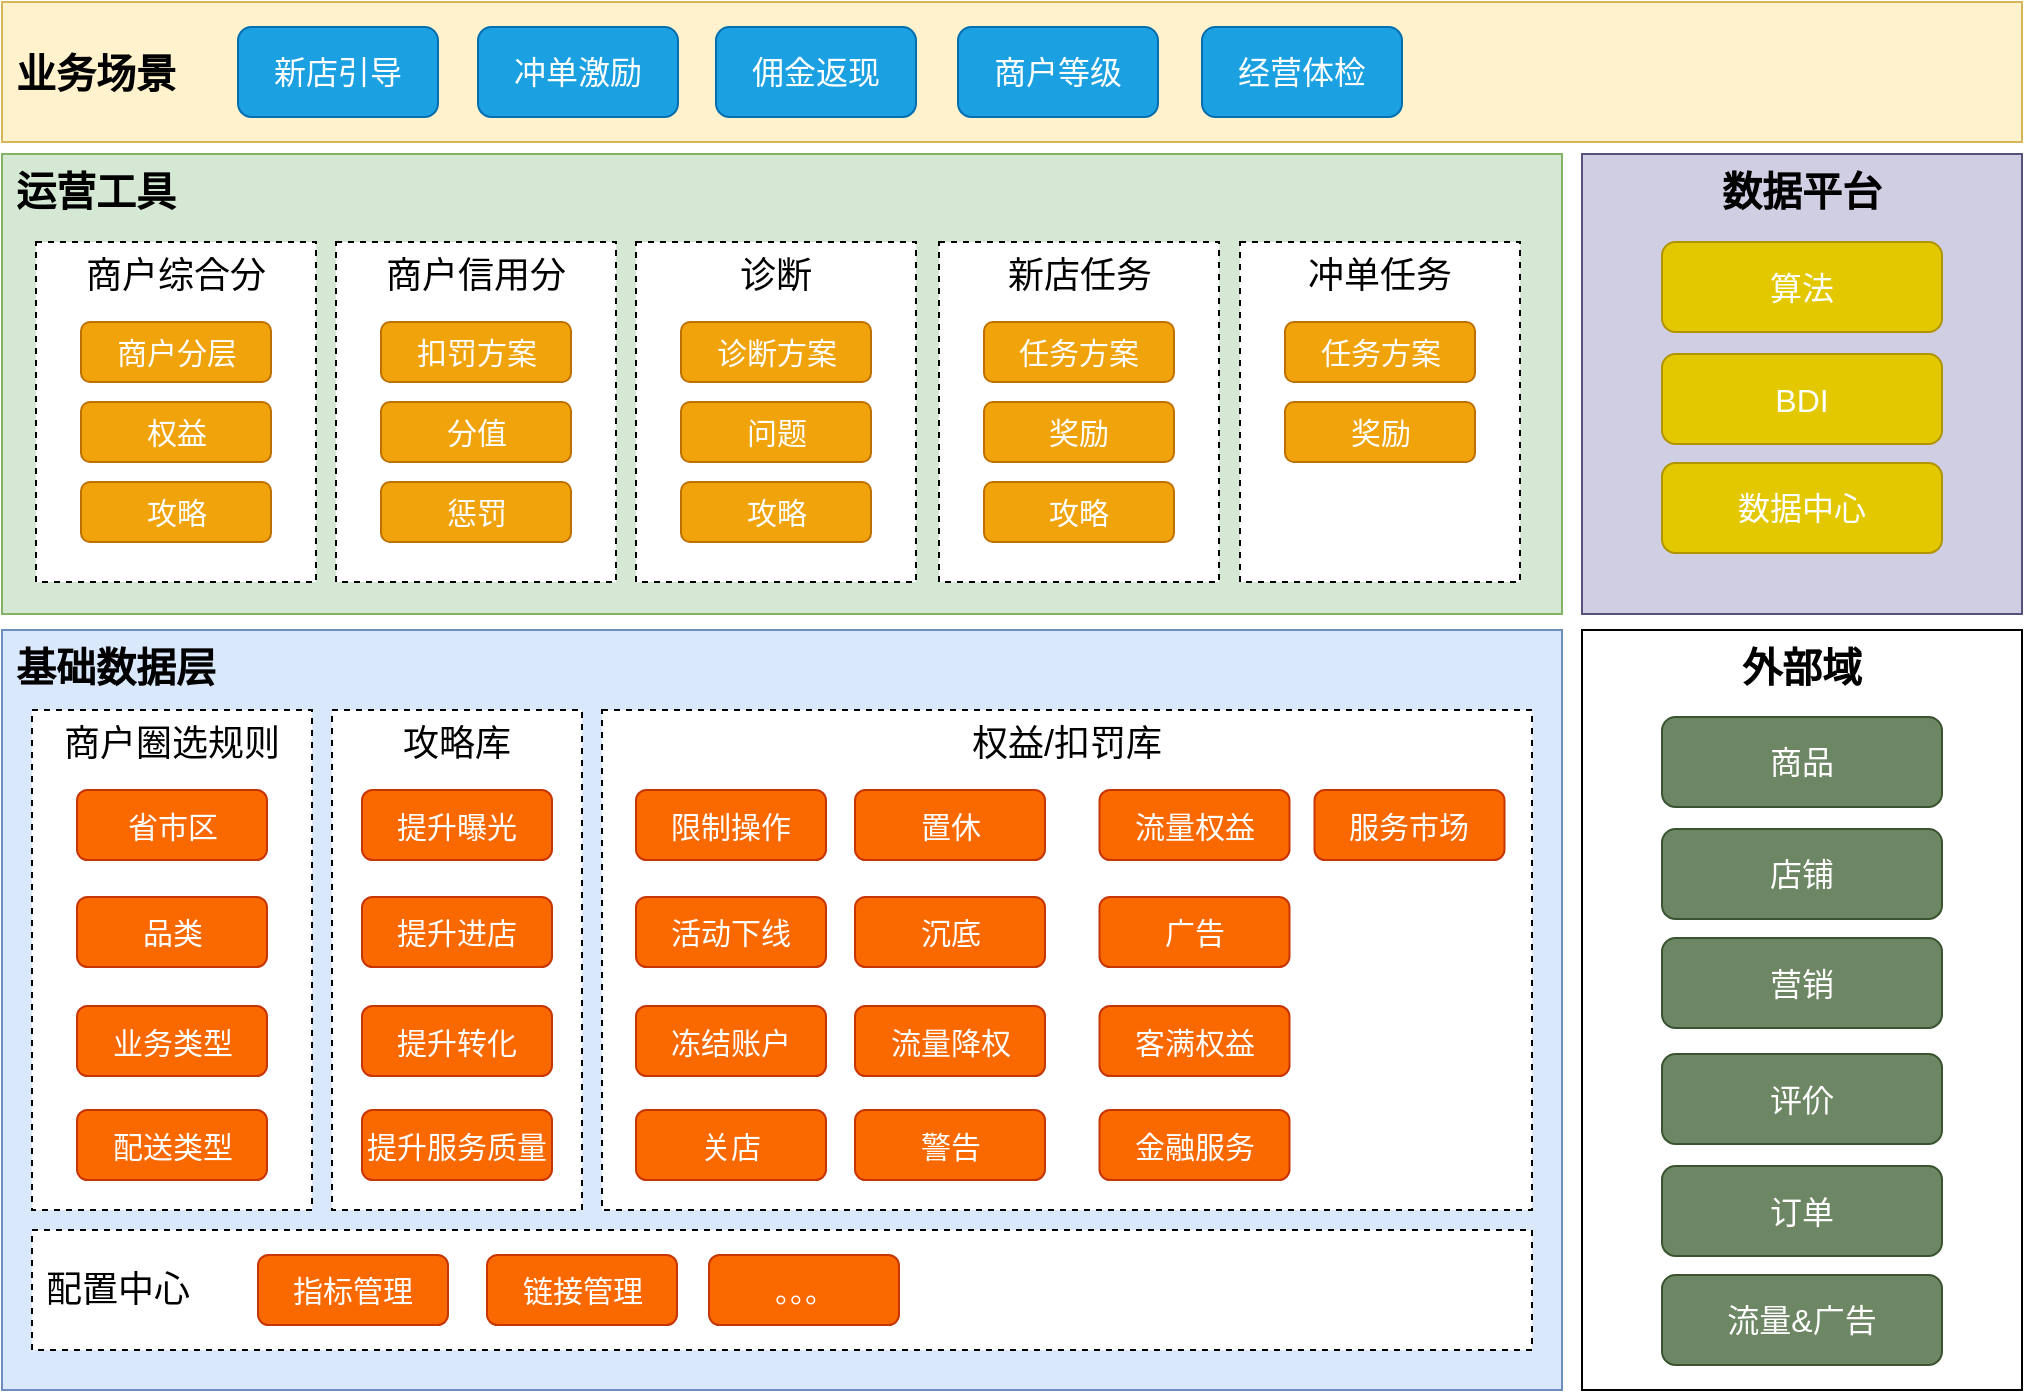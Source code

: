 <mxfile version="13.1.6" type="github" pages="5">
  <diagram id="WJ-r7in9K1am7M6QAXYI" name="业务架构">
    <mxGraphModel dx="946" dy="524" grid="1" gridSize="10" guides="1" tooltips="1" connect="1" arrows="1" fold="1" page="1" pageScale="1" pageWidth="827" pageHeight="1169" math="0" shadow="0">
      <root>
        <mxCell id="0" />
        <mxCell id="1" parent="0" />
        <mxCell id="UYdZ31zDUAflL7KqI_Mj-1" value="业务场景" style="rounded=0;whiteSpace=wrap;html=1;fillColor=#fff2cc;strokeColor=#d6b656;fontSize=20;fontStyle=1;align=left;spacingLeft=5;" parent="1" vertex="1">
          <mxGeometry x="10" y="10" width="1010" height="70" as="geometry" />
        </mxCell>
        <mxCell id="UYdZ31zDUAflL7KqI_Mj-2" value="新店引导" style="rounded=1;whiteSpace=wrap;html=1;fontSize=16;align=center;fillColor=#1ba1e2;strokeColor=#006EAF;fontColor=#ffffff;" parent="1" vertex="1">
          <mxGeometry x="128" y="22.5" width="100" height="45" as="geometry" />
        </mxCell>
        <mxCell id="UYdZ31zDUAflL7KqI_Mj-3" value="冲单激励" style="rounded=1;whiteSpace=wrap;html=1;fontSize=16;align=center;fillColor=#1ba1e2;strokeColor=#006EAF;fontColor=#ffffff;" parent="1" vertex="1">
          <mxGeometry x="248" y="22.5" width="100" height="45" as="geometry" />
        </mxCell>
        <mxCell id="UYdZ31zDUAflL7KqI_Mj-4" value="经营体检" style="rounded=1;whiteSpace=wrap;html=1;fontSize=16;align=center;fillColor=#1ba1e2;strokeColor=#006EAF;fontColor=#ffffff;" parent="1" vertex="1">
          <mxGeometry x="610" y="22.5" width="100" height="45" as="geometry" />
        </mxCell>
        <mxCell id="UYdZ31zDUAflL7KqI_Mj-5" value="商户等级" style="rounded=1;whiteSpace=wrap;html=1;fontSize=16;align=center;fillColor=#1ba1e2;strokeColor=#006EAF;fontColor=#ffffff;" parent="1" vertex="1">
          <mxGeometry x="488" y="22.5" width="100" height="45" as="geometry" />
        </mxCell>
        <mxCell id="UYdZ31zDUAflL7KqI_Mj-6" value="佣金返现" style="rounded=1;whiteSpace=wrap;html=1;fontSize=16;align=center;fillColor=#1ba1e2;strokeColor=#006EAF;fontColor=#ffffff;" parent="1" vertex="1">
          <mxGeometry x="367" y="22.5" width="100" height="45" as="geometry" />
        </mxCell>
        <mxCell id="UYdZ31zDUAflL7KqI_Mj-8" value="运营工具" style="rounded=0;whiteSpace=wrap;html=1;fontSize=20;align=left;fillColor=#d5e8d4;strokeColor=#82b366;fontStyle=1;verticalAlign=top;spacingLeft=5;" parent="1" vertex="1">
          <mxGeometry x="10" y="86" width="780" height="230" as="geometry" />
        </mxCell>
        <mxCell id="UYdZ31zDUAflL7KqI_Mj-9" value="基础数据层" style="rounded=0;whiteSpace=wrap;html=1;fontSize=20;align=left;fillColor=#dae8fc;strokeColor=#6c8ebf;fontStyle=1;verticalAlign=top;spacingLeft=5;" parent="1" vertex="1">
          <mxGeometry x="10" y="324" width="780" height="380" as="geometry" />
        </mxCell>
        <mxCell id="UYdZ31zDUAflL7KqI_Mj-10" value="数据平台" style="rounded=0;whiteSpace=wrap;html=1;fontSize=20;align=center;fillColor=#d0cee2;strokeColor=#56517e;fontStyle=1;verticalAlign=top;" parent="1" vertex="1">
          <mxGeometry x="800" y="86" width="220" height="230" as="geometry" />
        </mxCell>
        <mxCell id="UYdZ31zDUAflL7KqI_Mj-11" value="外部域" style="rounded=0;whiteSpace=wrap;html=1;fontSize=20;align=center;verticalAlign=top;fontStyle=1" parent="1" vertex="1">
          <mxGeometry x="800" y="324" width="220" height="380" as="geometry" />
        </mxCell>
        <mxCell id="UYdZ31zDUAflL7KqI_Mj-12" value="商户综合分" style="rounded=0;whiteSpace=wrap;html=1;fontSize=18;align=center;verticalAlign=top;dashed=1;" parent="1" vertex="1">
          <mxGeometry x="27" y="130" width="140" height="170" as="geometry" />
        </mxCell>
        <mxCell id="UYdZ31zDUAflL7KqI_Mj-13" value="商户分层" style="rounded=1;whiteSpace=wrap;html=1;fontSize=15;align=center;fillColor=#f0a30a;strokeColor=#BD7000;fontColor=#ffffff;" parent="1" vertex="1">
          <mxGeometry x="49.5" y="170" width="95" height="30" as="geometry" />
        </mxCell>
        <mxCell id="UYdZ31zDUAflL7KqI_Mj-14" value="权益" style="rounded=1;whiteSpace=wrap;html=1;fontSize=15;align=center;fillColor=#f0a30a;strokeColor=#BD7000;fontColor=#ffffff;" parent="1" vertex="1">
          <mxGeometry x="49.5" y="210" width="95" height="30" as="geometry" />
        </mxCell>
        <mxCell id="UYdZ31zDUAflL7KqI_Mj-15" value="攻略" style="rounded=1;whiteSpace=wrap;html=1;fontSize=15;align=center;fillColor=#f0a30a;strokeColor=#BD7000;fontColor=#ffffff;" parent="1" vertex="1">
          <mxGeometry x="49.5" y="250" width="95" height="30" as="geometry" />
        </mxCell>
        <mxCell id="UYdZ31zDUAflL7KqI_Mj-16" value="商户信用分" style="rounded=0;whiteSpace=wrap;html=1;fontSize=18;align=center;verticalAlign=top;dashed=1;" parent="1" vertex="1">
          <mxGeometry x="177" y="130" width="140" height="170" as="geometry" />
        </mxCell>
        <mxCell id="UYdZ31zDUAflL7KqI_Mj-17" value="扣罚方案" style="rounded=1;whiteSpace=wrap;html=1;fontSize=15;align=center;fillColor=#f0a30a;strokeColor=#BD7000;fontColor=#ffffff;" parent="1" vertex="1">
          <mxGeometry x="199.5" y="170" width="95" height="30" as="geometry" />
        </mxCell>
        <mxCell id="UYdZ31zDUAflL7KqI_Mj-18" value="分值" style="rounded=1;whiteSpace=wrap;html=1;fontSize=15;align=center;fillColor=#f0a30a;strokeColor=#BD7000;fontColor=#ffffff;" parent="1" vertex="1">
          <mxGeometry x="199.5" y="210" width="95" height="30" as="geometry" />
        </mxCell>
        <mxCell id="UYdZ31zDUAflL7KqI_Mj-19" value="惩罚" style="rounded=1;whiteSpace=wrap;html=1;fontSize=15;align=center;fillColor=#f0a30a;strokeColor=#BD7000;fontColor=#ffffff;" parent="1" vertex="1">
          <mxGeometry x="199.5" y="250" width="95" height="30" as="geometry" />
        </mxCell>
        <mxCell id="UYdZ31zDUAflL7KqI_Mj-20" value="诊断" style="rounded=0;whiteSpace=wrap;html=1;fontSize=18;align=center;verticalAlign=top;dashed=1;" parent="1" vertex="1">
          <mxGeometry x="327" y="130" width="140" height="170" as="geometry" />
        </mxCell>
        <mxCell id="UYdZ31zDUAflL7KqI_Mj-21" value="诊断方案" style="rounded=1;whiteSpace=wrap;html=1;fontSize=15;align=center;fillColor=#f0a30a;strokeColor=#BD7000;fontColor=#ffffff;" parent="1" vertex="1">
          <mxGeometry x="349.5" y="170" width="95" height="30" as="geometry" />
        </mxCell>
        <mxCell id="UYdZ31zDUAflL7KqI_Mj-22" value="问题" style="rounded=1;whiteSpace=wrap;html=1;fontSize=15;align=center;fillColor=#f0a30a;strokeColor=#BD7000;fontColor=#ffffff;" parent="1" vertex="1">
          <mxGeometry x="349.5" y="210" width="95" height="30" as="geometry" />
        </mxCell>
        <mxCell id="UYdZ31zDUAflL7KqI_Mj-23" value="攻略" style="rounded=1;whiteSpace=wrap;html=1;fontSize=15;align=center;fillColor=#f0a30a;strokeColor=#BD7000;fontColor=#ffffff;" parent="1" vertex="1">
          <mxGeometry x="349.5" y="250" width="95" height="30" as="geometry" />
        </mxCell>
        <mxCell id="UYdZ31zDUAflL7KqI_Mj-24" value="新店任务" style="rounded=0;whiteSpace=wrap;html=1;fontSize=18;align=center;verticalAlign=top;dashed=1;" parent="1" vertex="1">
          <mxGeometry x="478.5" y="130" width="140" height="170" as="geometry" />
        </mxCell>
        <mxCell id="UYdZ31zDUAflL7KqI_Mj-25" value="任务方案" style="rounded=1;whiteSpace=wrap;html=1;fontSize=15;align=center;fillColor=#f0a30a;strokeColor=#BD7000;fontColor=#ffffff;" parent="1" vertex="1">
          <mxGeometry x="501" y="170" width="95" height="30" as="geometry" />
        </mxCell>
        <mxCell id="UYdZ31zDUAflL7KqI_Mj-26" value="奖励" style="rounded=1;whiteSpace=wrap;html=1;fontSize=15;align=center;fillColor=#f0a30a;strokeColor=#BD7000;fontColor=#ffffff;" parent="1" vertex="1">
          <mxGeometry x="501" y="210" width="95" height="30" as="geometry" />
        </mxCell>
        <mxCell id="UYdZ31zDUAflL7KqI_Mj-27" value="攻略" style="rounded=1;whiteSpace=wrap;html=1;fontSize=15;align=center;fillColor=#f0a30a;strokeColor=#BD7000;fontColor=#ffffff;" parent="1" vertex="1">
          <mxGeometry x="501" y="250" width="95" height="30" as="geometry" />
        </mxCell>
        <mxCell id="UYdZ31zDUAflL7KqI_Mj-28" value="冲单任务" style="rounded=0;whiteSpace=wrap;html=1;fontSize=18;align=center;verticalAlign=top;dashed=1;" parent="1" vertex="1">
          <mxGeometry x="629" y="130" width="140" height="170" as="geometry" />
        </mxCell>
        <mxCell id="UYdZ31zDUAflL7KqI_Mj-29" value="任务方案" style="rounded=1;whiteSpace=wrap;html=1;fontSize=15;align=center;fillColor=#f0a30a;strokeColor=#BD7000;fontColor=#ffffff;" parent="1" vertex="1">
          <mxGeometry x="651.5" y="170" width="95" height="30" as="geometry" />
        </mxCell>
        <mxCell id="UYdZ31zDUAflL7KqI_Mj-30" value="奖励" style="rounded=1;whiteSpace=wrap;html=1;fontSize=15;align=center;fillColor=#f0a30a;strokeColor=#BD7000;fontColor=#ffffff;" parent="1" vertex="1">
          <mxGeometry x="651.5" y="210" width="95" height="30" as="geometry" />
        </mxCell>
        <mxCell id="UYdZ31zDUAflL7KqI_Mj-32" value="商户圈选规则" style="rounded=0;whiteSpace=wrap;html=1;fontSize=18;align=center;verticalAlign=top;dashed=1;" parent="1" vertex="1">
          <mxGeometry x="25" y="364" width="140" height="250" as="geometry" />
        </mxCell>
        <mxCell id="UYdZ31zDUAflL7KqI_Mj-33" value="省市区" style="rounded=1;whiteSpace=wrap;html=1;fontSize=15;align=center;fillColor=#fa6800;strokeColor=#C73500;fontColor=#ffffff;" parent="1" vertex="1">
          <mxGeometry x="47.5" y="404" width="95" height="35" as="geometry" />
        </mxCell>
        <mxCell id="UYdZ31zDUAflL7KqI_Mj-34" value="品类" style="rounded=1;whiteSpace=wrap;html=1;fontSize=15;align=center;fillColor=#fa6800;strokeColor=#C73500;fontColor=#ffffff;" parent="1" vertex="1">
          <mxGeometry x="47.5" y="457.5" width="95" height="35" as="geometry" />
        </mxCell>
        <mxCell id="UYdZ31zDUAflL7KqI_Mj-35" value="业务类型" style="rounded=1;whiteSpace=wrap;html=1;fontSize=15;align=center;fillColor=#fa6800;strokeColor=#C73500;fontColor=#ffffff;" parent="1" vertex="1">
          <mxGeometry x="47.5" y="512" width="95" height="35" as="geometry" />
        </mxCell>
        <mxCell id="UYdZ31zDUAflL7KqI_Mj-36" value="配送类型" style="rounded=1;whiteSpace=wrap;html=1;fontSize=15;align=center;fillColor=#fa6800;strokeColor=#C73500;fontColor=#ffffff;" parent="1" vertex="1">
          <mxGeometry x="47.5" y="564" width="95" height="35" as="geometry" />
        </mxCell>
        <mxCell id="UYdZ31zDUAflL7KqI_Mj-42" value="攻略库" style="rounded=0;whiteSpace=wrap;html=1;fontSize=18;align=center;verticalAlign=top;dashed=1;" parent="1" vertex="1">
          <mxGeometry x="175" y="364" width="125" height="250" as="geometry" />
        </mxCell>
        <mxCell id="UYdZ31zDUAflL7KqI_Mj-43" value="提升曝光" style="rounded=1;whiteSpace=wrap;html=1;fontSize=15;align=center;fillColor=#fa6800;strokeColor=#C73500;fontColor=#ffffff;" parent="1" vertex="1">
          <mxGeometry x="190" y="404" width="95" height="35" as="geometry" />
        </mxCell>
        <mxCell id="UYdZ31zDUAflL7KqI_Mj-44" value="提升进店" style="rounded=1;whiteSpace=wrap;html=1;fontSize=15;align=center;fillColor=#fa6800;strokeColor=#C73500;fontColor=#ffffff;" parent="1" vertex="1">
          <mxGeometry x="190" y="457.5" width="95" height="35" as="geometry" />
        </mxCell>
        <mxCell id="UYdZ31zDUAflL7KqI_Mj-45" value="提升转化" style="rounded=1;whiteSpace=wrap;html=1;fontSize=15;align=center;fillColor=#fa6800;strokeColor=#C73500;fontColor=#ffffff;" parent="1" vertex="1">
          <mxGeometry x="190" y="512" width="95" height="35" as="geometry" />
        </mxCell>
        <mxCell id="UYdZ31zDUAflL7KqI_Mj-46" value="提升服务质量" style="rounded=1;whiteSpace=wrap;html=1;fontSize=15;align=center;fillColor=#fa6800;strokeColor=#C73500;fontColor=#ffffff;" parent="1" vertex="1">
          <mxGeometry x="190" y="564" width="95" height="35" as="geometry" />
        </mxCell>
        <mxCell id="UYdZ31zDUAflL7KqI_Mj-49" value="权益/扣罚库" style="rounded=0;whiteSpace=wrap;html=1;fontSize=18;align=center;verticalAlign=top;dashed=1;" parent="1" vertex="1">
          <mxGeometry x="310" y="364" width="465" height="250" as="geometry" />
        </mxCell>
        <mxCell id="UYdZ31zDUAflL7KqI_Mj-50" value="流量权益" style="rounded=1;whiteSpace=wrap;html=1;fontSize=15;align=center;fillColor=#fa6800;strokeColor=#C73500;fontColor=#ffffff;" parent="1" vertex="1">
          <mxGeometry x="558.75" y="404" width="95" height="35" as="geometry" />
        </mxCell>
        <mxCell id="UYdZ31zDUAflL7KqI_Mj-51" value="广告" style="rounded=1;whiteSpace=wrap;html=1;fontSize=15;align=center;fillColor=#fa6800;strokeColor=#C73500;fontColor=#ffffff;" parent="1" vertex="1">
          <mxGeometry x="558.75" y="457.5" width="95" height="35" as="geometry" />
        </mxCell>
        <mxCell id="UYdZ31zDUAflL7KqI_Mj-52" value="客满权益" style="rounded=1;whiteSpace=wrap;html=1;fontSize=15;align=center;fillColor=#fa6800;strokeColor=#C73500;fontColor=#ffffff;" parent="1" vertex="1">
          <mxGeometry x="558.75" y="512" width="95" height="35" as="geometry" />
        </mxCell>
        <mxCell id="UYdZ31zDUAflL7KqI_Mj-53" value="金融服务" style="rounded=1;whiteSpace=wrap;html=1;fontSize=15;align=center;fillColor=#fa6800;strokeColor=#C73500;fontColor=#ffffff;" parent="1" vertex="1">
          <mxGeometry x="558.75" y="564" width="95" height="35" as="geometry" />
        </mxCell>
        <mxCell id="UYdZ31zDUAflL7KqI_Mj-54" value="服务市场" style="rounded=1;whiteSpace=wrap;html=1;fontSize=15;align=center;fillColor=#fa6800;strokeColor=#C73500;fontColor=#ffffff;" parent="1" vertex="1">
          <mxGeometry x="666.25" y="404" width="95" height="35" as="geometry" />
        </mxCell>
        <mxCell id="UYdZ31zDUAflL7KqI_Mj-55" value="关店" style="rounded=1;whiteSpace=wrap;html=1;fontSize=15;align=center;fillColor=#fa6800;strokeColor=#C73500;fontColor=#ffffff;" parent="1" vertex="1">
          <mxGeometry x="327" y="564" width="95" height="35" as="geometry" />
        </mxCell>
        <mxCell id="UYdZ31zDUAflL7KqI_Mj-56" value="置休" style="rounded=1;whiteSpace=wrap;html=1;fontSize=15;align=center;fillColor=#fa6800;strokeColor=#C73500;fontColor=#ffffff;" parent="1" vertex="1">
          <mxGeometry x="436.5" y="404" width="95" height="35" as="geometry" />
        </mxCell>
        <mxCell id="UYdZ31zDUAflL7KqI_Mj-57" value="沉底" style="rounded=1;whiteSpace=wrap;html=1;fontSize=15;align=center;fillColor=#fa6800;strokeColor=#C73500;fontColor=#ffffff;" parent="1" vertex="1">
          <mxGeometry x="436.5" y="457.5" width="95" height="35" as="geometry" />
        </mxCell>
        <mxCell id="UYdZ31zDUAflL7KqI_Mj-58" value="限制操作" style="rounded=1;whiteSpace=wrap;html=1;fontSize=15;align=center;fillColor=#fa6800;strokeColor=#C73500;fontColor=#ffffff;" parent="1" vertex="1">
          <mxGeometry x="327" y="404" width="95" height="35" as="geometry" />
        </mxCell>
        <mxCell id="UYdZ31zDUAflL7KqI_Mj-59" value="配置中心" style="rounded=0;whiteSpace=wrap;html=1;fontSize=18;align=left;verticalAlign=middle;dashed=1;spacingLeft=5;" parent="1" vertex="1">
          <mxGeometry x="25" y="624" width="750" height="60" as="geometry" />
        </mxCell>
        <mxCell id="UYdZ31zDUAflL7KqI_Mj-60" value="指标管理" style="rounded=1;whiteSpace=wrap;html=1;fontSize=15;align=center;fillColor=#fa6800;strokeColor=#C73500;fontColor=#ffffff;" parent="1" vertex="1">
          <mxGeometry x="138" y="636.5" width="95" height="35" as="geometry" />
        </mxCell>
        <mxCell id="UYdZ31zDUAflL7KqI_Mj-61" value="链接管理" style="rounded=1;whiteSpace=wrap;html=1;fontSize=15;align=center;fillColor=#fa6800;strokeColor=#C73500;fontColor=#ffffff;" parent="1" vertex="1">
          <mxGeometry x="252.5" y="636.5" width="95" height="35" as="geometry" />
        </mxCell>
        <mxCell id="UYdZ31zDUAflL7KqI_Mj-62" value="。。。" style="rounded=1;whiteSpace=wrap;html=1;fontSize=15;align=center;fillColor=#fa6800;strokeColor=#C73500;fontColor=#ffffff;" parent="1" vertex="1">
          <mxGeometry x="363.5" y="636.5" width="95" height="35" as="geometry" />
        </mxCell>
        <mxCell id="UYdZ31zDUAflL7KqI_Mj-65" value="算法" style="rounded=1;whiteSpace=wrap;html=1;fontSize=16;align=center;fillColor=#e3c800;strokeColor=#B09500;fontColor=#ffffff;" parent="1" vertex="1">
          <mxGeometry x="840" y="130" width="140" height="45" as="geometry" />
        </mxCell>
        <mxCell id="UYdZ31zDUAflL7KqI_Mj-66" value="BDI" style="rounded=1;whiteSpace=wrap;html=1;fontSize=16;align=center;fillColor=#e3c800;strokeColor=#B09500;fontColor=#ffffff;" parent="1" vertex="1">
          <mxGeometry x="840" y="186" width="140" height="45" as="geometry" />
        </mxCell>
        <mxCell id="UYdZ31zDUAflL7KqI_Mj-67" value="数据中心" style="rounded=1;whiteSpace=wrap;html=1;fontSize=16;align=center;fillColor=#e3c800;strokeColor=#B09500;fontColor=#ffffff;" parent="1" vertex="1">
          <mxGeometry x="840" y="240.5" width="140" height="45" as="geometry" />
        </mxCell>
        <mxCell id="UYdZ31zDUAflL7KqI_Mj-68" value="商品" style="rounded=1;whiteSpace=wrap;html=1;fontSize=16;align=center;fillColor=#6d8764;strokeColor=#3A5431;fontColor=#ffffff;" parent="1" vertex="1">
          <mxGeometry x="840" y="367.5" width="140" height="45" as="geometry" />
        </mxCell>
        <mxCell id="UYdZ31zDUAflL7KqI_Mj-69" value="店铺" style="rounded=1;whiteSpace=wrap;html=1;fontSize=16;align=center;fillColor=#6d8764;strokeColor=#3A5431;fontColor=#ffffff;" parent="1" vertex="1">
          <mxGeometry x="840" y="423.5" width="140" height="45" as="geometry" />
        </mxCell>
        <mxCell id="UYdZ31zDUAflL7KqI_Mj-70" value="营销" style="rounded=1;whiteSpace=wrap;html=1;fontSize=16;align=center;fillColor=#6d8764;strokeColor=#3A5431;fontColor=#ffffff;" parent="1" vertex="1">
          <mxGeometry x="840" y="478" width="140" height="45" as="geometry" />
        </mxCell>
        <mxCell id="UYdZ31zDUAflL7KqI_Mj-71" value="评价" style="rounded=1;whiteSpace=wrap;html=1;fontSize=16;align=center;fillColor=#6d8764;strokeColor=#3A5431;fontColor=#ffffff;" parent="1" vertex="1">
          <mxGeometry x="840" y="536" width="140" height="45" as="geometry" />
        </mxCell>
        <mxCell id="UYdZ31zDUAflL7KqI_Mj-72" value="订单" style="rounded=1;whiteSpace=wrap;html=1;fontSize=16;align=center;fillColor=#6d8764;strokeColor=#3A5431;fontColor=#ffffff;" parent="1" vertex="1">
          <mxGeometry x="840" y="592" width="140" height="45" as="geometry" />
        </mxCell>
        <mxCell id="UYdZ31zDUAflL7KqI_Mj-73" value="流量&amp;amp;广告" style="rounded=1;whiteSpace=wrap;html=1;fontSize=16;align=center;fillColor=#6d8764;strokeColor=#3A5431;fontColor=#ffffff;" parent="1" vertex="1">
          <mxGeometry x="840" y="646.5" width="140" height="45" as="geometry" />
        </mxCell>
        <mxCell id="dOyAVyO2en9RILVSioYM-1" value="活动下线" style="rounded=1;whiteSpace=wrap;html=1;fontSize=15;align=center;fillColor=#fa6800;strokeColor=#C73500;fontColor=#ffffff;" parent="1" vertex="1">
          <mxGeometry x="327" y="457.5" width="95" height="35" as="geometry" />
        </mxCell>
        <mxCell id="dOyAVyO2en9RILVSioYM-2" value="冻结账户" style="rounded=1;whiteSpace=wrap;html=1;fontSize=15;align=center;fillColor=#fa6800;strokeColor=#C73500;fontColor=#ffffff;" parent="1" vertex="1">
          <mxGeometry x="327" y="512" width="95" height="35" as="geometry" />
        </mxCell>
        <mxCell id="dOyAVyO2en9RILVSioYM-5" value="流量降权" style="rounded=1;whiteSpace=wrap;html=1;fontSize=15;align=center;fillColor=#fa6800;strokeColor=#C73500;fontColor=#ffffff;" parent="1" vertex="1">
          <mxGeometry x="436.5" y="512" width="95" height="35" as="geometry" />
        </mxCell>
        <mxCell id="dOyAVyO2en9RILVSioYM-6" value="警告" style="rounded=1;whiteSpace=wrap;html=1;fontSize=15;align=center;fillColor=#fa6800;strokeColor=#C73500;fontColor=#ffffff;" parent="1" vertex="1">
          <mxGeometry x="436.5" y="564" width="95" height="35" as="geometry" />
        </mxCell>
      </root>
    </mxGraphModel>
  </diagram>
  <diagram id="Gg-2G0WrUp3XaLJZ2IyP" name="业务大图">
    <mxGraphModel dx="815" dy="461" grid="1" gridSize="10" guides="1" tooltips="1" connect="1" arrows="1" fold="1" page="1" pageScale="1" pageWidth="827" pageHeight="1169" math="0" shadow="0">
      <root>
        <mxCell id="gmHKXtbRtAzoIDplh1qH-0" />
        <mxCell id="gmHKXtbRtAzoIDplh1qH-1" parent="gmHKXtbRtAzoIDplh1qH-0" />
        <mxCell id="gmHKXtbRtAzoIDplh1qH-2" value="商户运营数据大图" style="rounded=0;whiteSpace=wrap;html=1;verticalAlign=top;fontSize=14;" vertex="1" parent="gmHKXtbRtAzoIDplh1qH-1">
          <mxGeometry x="120" y="90" width="440" height="200" as="geometry" />
        </mxCell>
        <mxCell id="gmHKXtbRtAzoIDplh1qH-3" value="" style="shape=flexArrow;endArrow=classic;html=1;endWidth=10;endSize=7.33;width=4;" edge="1" parent="gmHKXtbRtAzoIDplh1qH-1">
          <mxGeometry width="50" height="50" relative="1" as="geometry">
            <mxPoint x="90" y="70" as="sourcePoint" />
            <mxPoint x="90" y="920" as="targetPoint" />
          </mxGeometry>
        </mxCell>
        <mxCell id="gmHKXtbRtAzoIDplh1qH-5" value="经营情况" style="rounded=0;whiteSpace=wrap;html=1;verticalAlign=top;" vertex="1" parent="gmHKXtbRtAzoIDplh1qH-1">
          <mxGeometry x="140" y="120" width="110" height="160" as="geometry" />
        </mxCell>
        <mxCell id="gmHKXtbRtAzoIDplh1qH-6" value="流量" style="rounded=0;whiteSpace=wrap;html=1;verticalAlign=top;" vertex="1" parent="gmHKXtbRtAzoIDplh1qH-1">
          <mxGeometry x="270" y="120" width="110" height="160" as="geometry" />
        </mxCell>
        <mxCell id="gmHKXtbRtAzoIDplh1qH-7" value="单量" style="rounded=0;whiteSpace=wrap;html=1;" vertex="1" parent="gmHKXtbRtAzoIDplh1qH-1">
          <mxGeometry x="160" y="150" width="70" height="30" as="geometry" />
        </mxCell>
        <mxCell id="gmHKXtbRtAzoIDplh1qH-8" value="营收" style="rounded=0;whiteSpace=wrap;html=1;" vertex="1" parent="gmHKXtbRtAzoIDplh1qH-1">
          <mxGeometry x="160" y="190" width="70" height="30" as="geometry" />
        </mxCell>
        <mxCell id="gmHKXtbRtAzoIDplh1qH-9" value="曝光" style="rounded=0;whiteSpace=wrap;html=1;" vertex="1" parent="gmHKXtbRtAzoIDplh1qH-1">
          <mxGeometry x="290" y="150" width="70" height="30" as="geometry" />
        </mxCell>
        <mxCell id="gmHKXtbRtAzoIDplh1qH-10" value="进店" style="rounded=0;whiteSpace=wrap;html=1;" vertex="1" parent="gmHKXtbRtAzoIDplh1qH-1">
          <mxGeometry x="290" y="190" width="70" height="30" as="geometry" />
        </mxCell>
        <mxCell id="gmHKXtbRtAzoIDplh1qH-11" value="下单" style="rounded=0;whiteSpace=wrap;html=1;" vertex="1" parent="gmHKXtbRtAzoIDplh1qH-1">
          <mxGeometry x="290" y="230" width="70" height="30" as="geometry" />
        </mxCell>
        <mxCell id="gmHKXtbRtAzoIDplh1qH-12" value="千店千面" style="rounded=0;whiteSpace=wrap;html=1;verticalAlign=top;fontSize=14;" vertex="1" parent="gmHKXtbRtAzoIDplh1qH-1">
          <mxGeometry x="119" y="300" width="441" height="200" as="geometry" />
        </mxCell>
        <mxCell id="gmHKXtbRtAzoIDplh1qH-13" value="诊断" style="rounded=0;whiteSpace=wrap;html=1;verticalAlign=top;" vertex="1" parent="gmHKXtbRtAzoIDplh1qH-1">
          <mxGeometry x="139" y="330" width="110" height="160" as="geometry" />
        </mxCell>
        <mxCell id="gmHKXtbRtAzoIDplh1qH-14" value="攻略" style="rounded=0;whiteSpace=wrap;html=1;verticalAlign=top;" vertex="1" parent="gmHKXtbRtAzoIDplh1qH-1">
          <mxGeometry x="269" y="330" width="110" height="160" as="geometry" />
        </mxCell>
        <mxCell id="gmHKXtbRtAzoIDplh1qH-15" value="服务质量" style="rounded=0;whiteSpace=wrap;html=1;" vertex="1" parent="gmHKXtbRtAzoIDplh1qH-1">
          <mxGeometry x="159" y="360" width="70" height="30" as="geometry" />
        </mxCell>
        <mxCell id="gmHKXtbRtAzoIDplh1qH-16" value="经营情况" style="rounded=0;whiteSpace=wrap;html=1;" vertex="1" parent="gmHKXtbRtAzoIDplh1qH-1">
          <mxGeometry x="159" y="400" width="70" height="30" as="geometry" />
        </mxCell>
        <mxCell id="gmHKXtbRtAzoIDplh1qH-17" value="流量" style="rounded=0;whiteSpace=wrap;html=1;" vertex="1" parent="gmHKXtbRtAzoIDplh1qH-1">
          <mxGeometry x="289" y="360" width="70" height="30" as="geometry" />
        </mxCell>
        <mxCell id="gmHKXtbRtAzoIDplh1qH-18" value="服务" style="rounded=0;whiteSpace=wrap;html=1;" vertex="1" parent="gmHKXtbRtAzoIDplh1qH-1">
          <mxGeometry x="289" y="400" width="70" height="30" as="geometry" />
        </mxCell>
        <mxCell id="gmHKXtbRtAzoIDplh1qH-19" value="营销" style="rounded=0;whiteSpace=wrap;html=1;" vertex="1" parent="gmHKXtbRtAzoIDplh1qH-1">
          <mxGeometry x="289" y="440" width="70" height="30" as="geometry" />
        </mxCell>
        <mxCell id="gmHKXtbRtAzoIDplh1qH-20" value="转化" style="rounded=0;whiteSpace=wrap;html=1;" vertex="1" parent="gmHKXtbRtAzoIDplh1qH-1">
          <mxGeometry x="159" y="440" width="70" height="30" as="geometry" />
        </mxCell>
        <mxCell id="gmHKXtbRtAzoIDplh1qH-21" value="策略中台" style="rounded=0;whiteSpace=wrap;html=1;verticalAlign=top;fontSize=14;" vertex="1" parent="gmHKXtbRtAzoIDplh1qH-1">
          <mxGeometry x="119" y="510" width="441" height="200" as="geometry" />
        </mxCell>
        <mxCell id="gmHKXtbRtAzoIDplh1qH-22" value="精准补贴" style="rounded=0;whiteSpace=wrap;html=1;verticalAlign=top;" vertex="1" parent="gmHKXtbRtAzoIDplh1qH-1">
          <mxGeometry x="139" y="540" width="110" height="160" as="geometry" />
        </mxCell>
        <mxCell id="gmHKXtbRtAzoIDplh1qH-23" value="招商活动" style="rounded=0;whiteSpace=wrap;html=1;verticalAlign=top;" vertex="1" parent="gmHKXtbRtAzoIDplh1qH-1">
          <mxGeometry x="269" y="540" width="110" height="160" as="geometry" />
        </mxCell>
        <mxCell id="gmHKXtbRtAzoIDplh1qH-30" value="平台智能化运营" style="rounded=0;whiteSpace=wrap;html=1;verticalAlign=top;" vertex="1" parent="gmHKXtbRtAzoIDplh1qH-1">
          <mxGeometry x="119" y="720" width="441" height="200" as="geometry" />
        </mxCell>
        <mxCell id="gmHKXtbRtAzoIDplh1qH-31" value="智能满减" style="rounded=0;whiteSpace=wrap;html=1;verticalAlign=top;" vertex="1" parent="gmHKXtbRtAzoIDplh1qH-1">
          <mxGeometry x="139" y="750" width="110" height="160" as="geometry" />
        </mxCell>
        <mxCell id="gmHKXtbRtAzoIDplh1qH-32" value="智能流量扶持" style="rounded=0;whiteSpace=wrap;html=1;verticalAlign=top;" vertex="1" parent="gmHKXtbRtAzoIDplh1qH-1">
          <mxGeometry x="269" y="750" width="110" height="160" as="geometry" />
        </mxCell>
        <mxCell id="gmHKXtbRtAzoIDplh1qH-39" value="等级权益" style="rounded=0;whiteSpace=wrap;html=1;verticalAlign=top;" vertex="1" parent="gmHKXtbRtAzoIDplh1qH-1">
          <mxGeometry x="400" y="540" width="110" height="160" as="geometry" />
        </mxCell>
        <mxCell id="gmHKXtbRtAzoIDplh1qH-40" value="自动化营销" style="rounded=0;whiteSpace=wrap;html=1;verticalAlign=top;" vertex="1" parent="gmHKXtbRtAzoIDplh1qH-1">
          <mxGeometry x="400" y="750" width="110" height="160" as="geometry" />
        </mxCell>
        <mxCell id="gmHKXtbRtAzoIDplh1qH-41" value="Level1" style="text;html=1;align=center;verticalAlign=middle;resizable=0;points=[];autosize=1;fontSize=16;fontStyle=1" vertex="1" parent="gmHKXtbRtAzoIDplh1qH-1">
          <mxGeometry x="10" y="160" width="70" height="20" as="geometry" />
        </mxCell>
        <mxCell id="gmHKXtbRtAzoIDplh1qH-42" value="Level2" style="text;html=1;align=center;verticalAlign=middle;resizable=0;points=[];autosize=1;fontSize=16;fontStyle=1" vertex="1" parent="gmHKXtbRtAzoIDplh1qH-1">
          <mxGeometry x="10" y="390" width="70" height="20" as="geometry" />
        </mxCell>
        <mxCell id="gmHKXtbRtAzoIDplh1qH-43" value="Level3" style="text;html=1;align=center;verticalAlign=middle;resizable=0;points=[];autosize=1;fontSize=16;fontStyle=1" vertex="1" parent="gmHKXtbRtAzoIDplh1qH-1">
          <mxGeometry x="10" y="590" width="70" height="20" as="geometry" />
        </mxCell>
        <mxCell id="gmHKXtbRtAzoIDplh1qH-44" value="Level4" style="text;html=1;align=center;verticalAlign=middle;resizable=0;points=[];autosize=1;fontSize=16;fontStyle=1" vertex="1" parent="gmHKXtbRtAzoIDplh1qH-1">
          <mxGeometry x="10" y="800" width="70" height="20" as="geometry" />
        </mxCell>
        <mxCell id="gmHKXtbRtAzoIDplh1qH-45" value="运营阶段" style="text;html=1;align=center;verticalAlign=middle;resizable=0;points=[];autosize=1;fontSize=16;" vertex="1" parent="gmHKXtbRtAzoIDplh1qH-1">
          <mxGeometry x="50" y="20" width="80" height="20" as="geometry" />
        </mxCell>
        <mxCell id="gmHKXtbRtAzoIDplh1qH-46" value="战役/项目" style="text;html=1;align=center;verticalAlign=middle;resizable=0;points=[];autosize=1;fontSize=16;" vertex="1" parent="gmHKXtbRtAzoIDplh1qH-1">
          <mxGeometry x="655" y="20" width="80" height="20" as="geometry" />
        </mxCell>
        <mxCell id="gmHKXtbRtAzoIDplh1qH-47" value="新店养活" style="rounded=0;whiteSpace=wrap;html=1;" vertex="1" parent="gmHKXtbRtAzoIDplh1qH-1">
          <mxGeometry x="640" y="520" width="70" height="30" as="geometry" />
        </mxCell>
        <mxCell id="gmHKXtbRtAzoIDplh1qH-48" value="优商养成" style="rounded=0;whiteSpace=wrap;html=1;" vertex="1" parent="gmHKXtbRtAzoIDplh1qH-1">
          <mxGeometry x="680" y="570" width="70" height="30" as="geometry" />
        </mxCell>
        <mxCell id="gmHKXtbRtAzoIDplh1qH-49" value="B补" style="rounded=0;whiteSpace=wrap;html=1;" vertex="1" parent="gmHKXtbRtAzoIDplh1qH-1">
          <mxGeometry x="710" y="620" width="70" height="30" as="geometry" />
        </mxCell>
      </root>
    </mxGraphModel>
  </diagram>
  <diagram id="w1xkjFo-AViEUl3r0gbi" name="应用架构">
    <mxGraphModel dx="815" dy="461" grid="1" gridSize="10" guides="1" tooltips="1" connect="1" arrows="1" fold="1" page="1" pageScale="1" pageWidth="827" pageHeight="1169" math="0" shadow="0">
      <root>
        <mxCell id="AJcwI4Nz8Vs9bSuQTL_p-0" />
        <mxCell id="AJcwI4Nz8Vs9bSuQTL_p-1" parent="AJcwI4Nz8Vs9bSuQTL_p-0" />
        <mxCell id="Yu__RT1TUxxtlMUqr2Ss-8" style="edgeStyle=orthogonalEdgeStyle;rounded=0;orthogonalLoop=1;jettySize=auto;html=1;exitX=0.5;exitY=0;exitDx=0;exitDy=0;fontSize=16;fontColor=#FFFFFF;" parent="AJcwI4Nz8Vs9bSuQTL_p-1" source="dB2F_0LGhhPEHTiESifU-1" target="dB2F_0LGhhPEHTiESifU-29" edge="1">
          <mxGeometry relative="1" as="geometry" />
        </mxCell>
        <mxCell id="dB2F_0LGhhPEHTiESifU-1" value="权益平台" style="rounded=0;whiteSpace=wrap;html=1;align=center;fontSize=18;fillColor=#d5e8d4;strokeColor=#82b366;verticalAlign=top;" parent="AJcwI4Nz8Vs9bSuQTL_p-1" vertex="1">
          <mxGeometry x="30" y="530" width="720" height="140" as="geometry" />
        </mxCell>
        <mxCell id="dB2F_0LGhhPEHTiESifU-15" value="" style="edgeStyle=orthogonalEdgeStyle;rounded=0;orthogonalLoop=1;jettySize=auto;html=1;fontSize=14;" parent="AJcwI4Nz8Vs9bSuQTL_p-1" source="dB2F_0LGhhPEHTiESifU-6" target="dB2F_0LGhhPEHTiESifU-9" edge="1">
          <mxGeometry relative="1" as="geometry" />
        </mxCell>
        <mxCell id="dB2F_0LGhhPEHTiESifU-6" value="RANK" style="rounded=1;whiteSpace=wrap;html=1;fontSize=16;fillColor=#bac8d3;strokeColor=#23445d;labelBorderColor=none;labelBackgroundColor=none;" parent="AJcwI4Nz8Vs9bSuQTL_p-1" vertex="1">
          <mxGeometry x="176" y="810" width="120" height="60" as="geometry" />
        </mxCell>
        <mxCell id="dB2F_0LGhhPEHTiESifU-13" value="" style="edgeStyle=orthogonalEdgeStyle;rounded=0;orthogonalLoop=1;jettySize=auto;html=1;fontSize=14;entryX=0.5;entryY=1;entryDx=0;entryDy=0;" parent="AJcwI4Nz8Vs9bSuQTL_p-1" source="dB2F_0LGhhPEHTiESifU-7" target="dB2F_0LGhhPEHTiESifU-9" edge="1">
          <mxGeometry relative="1" as="geometry" />
        </mxCell>
        <mxCell id="dB2F_0LGhhPEHTiESifU-7" value="CPC" style="rounded=1;whiteSpace=wrap;html=1;fontSize=16;fillColor=#bac8d3;strokeColor=#23445d;" parent="AJcwI4Nz8Vs9bSuQTL_p-1" vertex="1">
          <mxGeometry x="330" y="810" width="120" height="60" as="geometry" />
        </mxCell>
        <mxCell id="dB2F_0LGhhPEHTiESifU-16" value="" style="edgeStyle=orthogonalEdgeStyle;rounded=0;orthogonalLoop=1;jettySize=auto;html=1;fontSize=14;" parent="AJcwI4Nz8Vs9bSuQTL_p-1" source="dB2F_0LGhhPEHTiESifU-8" target="dB2F_0LGhhPEHTiESifU-9" edge="1">
          <mxGeometry relative="1" as="geometry" />
        </mxCell>
        <mxCell id="dB2F_0LGhhPEHTiESifU-8" value="金融服务" style="rounded=1;whiteSpace=wrap;html=1;fontSize=16;fillColor=#bac8d3;strokeColor=#23445d;" parent="AJcwI4Nz8Vs9bSuQTL_p-1" vertex="1">
          <mxGeometry x="480" y="810" width="120" height="60" as="geometry" />
        </mxCell>
        <mxCell id="dB2F_0LGhhPEHTiESifU-18" value="" style="edgeStyle=orthogonalEdgeStyle;rounded=0;orthogonalLoop=1;jettySize=auto;html=1;fontSize=14;" parent="AJcwI4Nz8Vs9bSuQTL_p-1" source="dB2F_0LGhhPEHTiESifU-9" target="dB2F_0LGhhPEHTiESifU-1" edge="1">
          <mxGeometry relative="1" as="geometry" />
        </mxCell>
        <mxCell id="dB2F_0LGhhPEHTiESifU-9" value="权益对接API" style="rounded=1;whiteSpace=wrap;html=1;fontSize=16;align=center;comic=0;glass=0;shadow=1;gradientColor=#7A7A7A;fillColor=#B3B3B3;strokeColor=#666666;" parent="AJcwI4Nz8Vs9bSuQTL_p-1" vertex="1">
          <mxGeometry x="30" y="730" width="566" height="30" as="geometry" />
        </mxCell>
        <mxCell id="dB2F_0LGhhPEHTiESifU-17" value="" style="edgeStyle=orthogonalEdgeStyle;rounded=0;orthogonalLoop=1;jettySize=auto;html=1;fontSize=14;" parent="AJcwI4Nz8Vs9bSuQTL_p-1" source="dB2F_0LGhhPEHTiESifU-10" target="dB2F_0LGhhPEHTiESifU-1" edge="1">
          <mxGeometry relative="1" as="geometry" />
        </mxCell>
        <mxCell id="dB2F_0LGhhPEHTiESifU-10" value="自建权益" style="rounded=1;html=1;fontSize=18;fillColor=#bac8d3;strokeColor=#23445d;whiteSpace=wrap;" parent="AJcwI4Nz8Vs9bSuQTL_p-1" vertex="1">
          <mxGeometry x="620" y="730" width="130" height="140" as="geometry" />
        </mxCell>
        <mxCell id="dB2F_0LGhhPEHTiESifU-20" value="" style="edgeStyle=orthogonalEdgeStyle;rounded=0;orthogonalLoop=1;jettySize=auto;html=1;fontSize=16;fontColor=#FFFFFF;" parent="AJcwI4Nz8Vs9bSuQTL_p-1" source="dB2F_0LGhhPEHTiESifU-19" target="dB2F_0LGhhPEHTiESifU-9" edge="1">
          <mxGeometry relative="1" as="geometry" />
        </mxCell>
        <mxCell id="dB2F_0LGhhPEHTiESifU-19" value="服务市场" style="rounded=1;whiteSpace=wrap;html=1;fontSize=16;fillColor=#bac8d3;strokeColor=#23445d;labelBorderColor=none;labelBackgroundColor=none;" parent="AJcwI4Nz8Vs9bSuQTL_p-1" vertex="1">
          <mxGeometry x="30" y="810" width="120" height="60" as="geometry" />
        </mxCell>
        <mxCell id="dB2F_0LGhhPEHTiESifU-23" value="" style="edgeStyle=orthogonalEdgeStyle;rounded=0;orthogonalLoop=1;jettySize=auto;html=1;fontSize=16;fontColor=#FFFFFF;entryX=0.5;entryY=1;entryDx=0;entryDy=0;" parent="AJcwI4Nz8Vs9bSuQTL_p-1" source="dB2F_0LGhhPEHTiESifU-21" target="dB2F_0LGhhPEHTiESifU-9" edge="1">
          <mxGeometry relative="1" as="geometry">
            <mxPoint x="318" y="810" as="targetPoint" />
          </mxGeometry>
        </mxCell>
        <mxCell id="dB2F_0LGhhPEHTiESifU-21" value="……" style="rounded=1;whiteSpace=wrap;html=1;fontSize=16;fillColor=#bac8d3;strokeColor=#23445d;" parent="AJcwI4Nz8Vs9bSuQTL_p-1" vertex="1">
          <mxGeometry x="253" y="890" width="120" height="60" as="geometry" />
        </mxCell>
        <mxCell id="dB2F_0LGhhPEHTiESifU-25" value="管控（库存、风控）" style="rounded=1;whiteSpace=wrap;html=1;shadow=0;glass=0;comic=0;labelBackgroundColor=none;fillColor=#f5f5f5;fontSize=16;fontColor=#333333;align=center;strokeColor=#666666;" parent="AJcwI4Nz8Vs9bSuQTL_p-1" vertex="1">
          <mxGeometry x="150" y="570" width="200" height="60" as="geometry" />
        </mxCell>
        <mxCell id="dB2F_0LGhhPEHTiESifU-27" value="权益打包" style="rounded=1;whiteSpace=wrap;html=1;shadow=0;glass=0;comic=0;labelBackgroundColor=none;fillColor=#f5f5f5;fontSize=16;fontColor=#333333;align=center;strokeColor=#666666;" parent="AJcwI4Nz8Vs9bSuQTL_p-1" vertex="1">
          <mxGeometry x="440" y="570" width="190" height="60" as="geometry" />
        </mxCell>
        <mxCell id="dB2F_0LGhhPEHTiESifU-29" value="运营策略平台" style="rounded=0;whiteSpace=wrap;html=1;align=center;fontSize=18;fillColor=#dae8fc;strokeColor=#6c8ebf;spacingLeft=0;verticalAlign=top;" parent="AJcwI4Nz8Vs9bSuQTL_p-1" vertex="1">
          <mxGeometry x="30" y="10" width="1040" height="315.5" as="geometry" />
        </mxCell>
        <mxCell id="dB2F_0LGhhPEHTiESifU-30" value="服务分" style="rounded=1;whiteSpace=wrap;html=1;shadow=0;glass=0;comic=0;labelBackgroundColor=none;fillColor=#f5f5f5;fontSize=16;fontColor=#333333;align=center;strokeColor=#666666;" parent="AJcwI4Nz8Vs9bSuQTL_p-1" vertex="1">
          <mxGeometry x="106.25" y="115.5" width="200" height="175" as="geometry" />
        </mxCell>
        <mxCell id="Yu__RT1TUxxtlMUqr2Ss-10" style="edgeStyle=orthogonalEdgeStyle;rounded=0;orthogonalLoop=1;jettySize=auto;html=1;exitX=0.5;exitY=0;exitDx=0;exitDy=0;entryX=0.5;entryY=1;entryDx=0;entryDy=0;fontSize=16;fontColor=#FFFFFF;" parent="AJcwI4Nz8Vs9bSuQTL_p-1" source="8HnfwjyeLJHKOmD2z5A6-0" target="dB2F_0LGhhPEHTiESifU-29" edge="1">
          <mxGeometry relative="1" as="geometry" />
        </mxCell>
        <mxCell id="8HnfwjyeLJHKOmD2z5A6-0" value="指标库" style="rounded=0;whiteSpace=wrap;html=1;align=center;fontSize=18;fillColor=#dae8fc;strokeColor=#6c8ebf;verticalAlign=top;" parent="AJcwI4Nz8Vs9bSuQTL_p-1" vertex="1">
          <mxGeometry x="780" y="530" width="220" height="330" as="geometry" />
        </mxCell>
        <mxCell id="Yu__RT1TUxxtlMUqr2Ss-11" style="edgeStyle=orthogonalEdgeStyle;rounded=0;orthogonalLoop=1;jettySize=auto;html=1;entryX=0.5;entryY=1;entryDx=0;entryDy=0;fontSize=16;fontColor=#FFFFFF;" parent="AJcwI4Nz8Vs9bSuQTL_p-1" source="8HnfwjyeLJHKOmD2z5A6-1" target="dB2F_0LGhhPEHTiESifU-29" edge="1">
          <mxGeometry relative="1" as="geometry" />
        </mxCell>
        <mxCell id="Yu__RT1TUxxtlMUqr2Ss-12" value="服务挑选" style="text;html=1;align=center;verticalAlign=middle;resizable=0;points=[];labelBackgroundColor=#ffffff;fontSize=16;fontColor=#000000;" parent="Yu__RT1TUxxtlMUqr2Ss-11" vertex="1" connectable="0">
          <mxGeometry x="0.824" y="-1" relative="1" as="geometry">
            <mxPoint as="offset" />
          </mxGeometry>
        </mxCell>
        <mxCell id="8HnfwjyeLJHKOmD2z5A6-1" value="商户圈选规则" style="rounded=0;whiteSpace=wrap;html=1;align=center;fontSize=18;fillColor=#dae8fc;strokeColor=#6c8ebf;verticalAlign=middle;" parent="AJcwI4Nz8Vs9bSuQTL_p-1" vertex="1">
          <mxGeometry x="1027.5" y="530" width="220" height="330" as="geometry" />
        </mxCell>
        <mxCell id="8HnfwjyeLJHKOmD2z5A6-3" value="数据平台" style="rounded=0;whiteSpace=wrap;html=1;align=center;fontSize=18;fillColor=#dae8fc;strokeColor=#6c8ebf;verticalAlign=middle;" parent="AJcwI4Nz8Vs9bSuQTL_p-1" vertex="1">
          <mxGeometry x="1530" y="530" width="230" height="330" as="geometry" />
        </mxCell>
        <mxCell id="Yu__RT1TUxxtlMUqr2Ss-17" value="" style="edgeStyle=orthogonalEdgeStyle;rounded=0;orthogonalLoop=1;jettySize=auto;html=1;fontSize=16;fontColor=#000000;startArrow=classic;startFill=1;endArrow=none;endFill=0;" parent="AJcwI4Nz8Vs9bSuQTL_p-1" source="8HnfwjyeLJHKOmD2z5A6-4" target="8HnfwjyeLJHKOmD2z5A6-3" edge="1">
          <mxGeometry relative="1" as="geometry" />
        </mxCell>
        <mxCell id="Yu__RT1TUxxtlMUqr2Ss-22" value="数据支撑" style="text;html=1;align=center;verticalAlign=middle;resizable=0;points=[];labelBackgroundColor=#ffffff;fontSize=16;fontColor=#000000;" parent="Yu__RT1TUxxtlMUqr2Ss-17" vertex="1" connectable="0">
          <mxGeometry x="-0.067" y="1" relative="1" as="geometry">
            <mxPoint as="offset" />
          </mxGeometry>
        </mxCell>
        <mxCell id="Yu__RT1TUxxtlMUqr2Ss-18" style="edgeStyle=orthogonalEdgeStyle;rounded=0;orthogonalLoop=1;jettySize=auto;html=1;exitX=0;exitY=0.5;exitDx=0;exitDy=0;entryX=1;entryY=0.5;entryDx=0;entryDy=0;fontSize=16;fontColor=#000000;" parent="AJcwI4Nz8Vs9bSuQTL_p-1" source="8HnfwjyeLJHKOmD2z5A6-4" target="dB2F_0LGhhPEHTiESifU-29" edge="1">
          <mxGeometry relative="1" as="geometry" />
        </mxCell>
        <mxCell id="Yu__RT1TUxxtlMUqr2Ss-19" value="指标判断" style="text;html=1;align=center;verticalAlign=middle;resizable=0;points=[];labelBackgroundColor=#ffffff;fontSize=16;fontColor=#000000;" parent="Yu__RT1TUxxtlMUqr2Ss-18" vertex="1" connectable="0">
          <mxGeometry x="0.017" y="-4" relative="1" as="geometry">
            <mxPoint as="offset" />
          </mxGeometry>
        </mxCell>
        <mxCell id="8HnfwjyeLJHKOmD2z5A6-4" value="诊断系统" style="rounded=0;whiteSpace=wrap;html=1;align=center;fontSize=18;fillColor=#dae8fc;strokeColor=#6c8ebf;verticalAlign=middle;" parent="AJcwI4Nz8Vs9bSuQTL_p-1" vertex="1">
          <mxGeometry x="1520" y="105" width="250" height="125.5" as="geometry" />
        </mxCell>
        <mxCell id="Yu__RT1TUxxtlMUqr2Ss-3" value="" style="edgeStyle=orthogonalEdgeStyle;rounded=0;orthogonalLoop=1;jettySize=auto;html=1;fontSize=16;fontColor=#FFFFFF;entryX=0.5;entryY=1;entryDx=0;entryDy=0;" parent="AJcwI4Nz8Vs9bSuQTL_p-1" source="Yu__RT1TUxxtlMUqr2Ss-1" target="Yu__RT1TUxxtlMUqr2Ss-5" edge="1">
          <mxGeometry relative="1" as="geometry">
            <mxPoint x="905" y="870" as="targetPoint" />
          </mxGeometry>
        </mxCell>
        <mxCell id="Yu__RT1TUxxtlMUqr2Ss-1" value="算法平台" style="rounded=1;html=1;fontSize=18;fillColor=#bac8d3;strokeColor=#23445d;whiteSpace=wrap;" parent="AJcwI4Nz8Vs9bSuQTL_p-1" vertex="1">
          <mxGeometry x="783.75" y="890" width="212.5" height="90" as="geometry" />
        </mxCell>
        <mxCell id="Yu__RT1TUxxtlMUqr2Ss-4" value="人工维护" style="rounded=1;whiteSpace=wrap;html=1;shadow=0;glass=0;comic=0;labelBackgroundColor=none;fillColor=#f5f5f5;fontSize=16;fontColor=#333333;align=center;strokeColor=#666666;" parent="AJcwI4Nz8Vs9bSuQTL_p-1" vertex="1">
          <mxGeometry x="815" y="610" width="150" height="70" as="geometry" />
        </mxCell>
        <mxCell id="Yu__RT1TUxxtlMUqr2Ss-5" value="动态计算" style="rounded=1;whiteSpace=wrap;html=1;shadow=0;glass=0;comic=0;labelBackgroundColor=none;fillColor=#f5f5f5;fontSize=16;fontColor=#333333;align=center;strokeColor=#666666;" parent="AJcwI4Nz8Vs9bSuQTL_p-1" vertex="1">
          <mxGeometry x="815" y="726" width="150" height="70" as="geometry" />
        </mxCell>
        <mxCell id="Yu__RT1TUxxtlMUqr2Ss-6" value="信用分" style="rounded=1;whiteSpace=wrap;html=1;shadow=0;glass=0;comic=0;labelBackgroundColor=none;fillColor=#f5f5f5;fontSize=16;fontColor=#333333;align=center;strokeColor=#666666;" parent="AJcwI4Nz8Vs9bSuQTL_p-1" vertex="1">
          <mxGeometry x="346.25" y="115.5" width="200" height="175" as="geometry" />
        </mxCell>
        <mxCell id="Yu__RT1TUxxtlMUqr2Ss-7" value="经营分" style="rounded=1;whiteSpace=wrap;html=1;shadow=0;glass=0;comic=0;labelBackgroundColor=none;fillColor=#f5f5f5;fontSize=16;fontColor=#333333;align=center;strokeColor=#666666;" parent="AJcwI4Nz8Vs9bSuQTL_p-1" vertex="1">
          <mxGeometry x="586.25" y="115.5" width="200" height="175" as="geometry" />
        </mxCell>
        <mxCell id="Yu__RT1TUxxtlMUqr2Ss-14" style="edgeStyle=orthogonalEdgeStyle;rounded=0;orthogonalLoop=1;jettySize=auto;html=1;exitX=0.5;exitY=0;exitDx=0;exitDy=0;entryX=0.5;entryY=1;entryDx=0;entryDy=0;fontSize=16;fontColor=#000000;" parent="AJcwI4Nz8Vs9bSuQTL_p-1" source="Yu__RT1TUxxtlMUqr2Ss-13" target="dB2F_0LGhhPEHTiESifU-29" edge="1">
          <mxGeometry relative="1" as="geometry" />
        </mxCell>
        <mxCell id="Yu__RT1TUxxtlMUqr2Ss-13" value="建议、攻略" style="rounded=0;whiteSpace=wrap;html=1;align=center;fontSize=18;fillColor=#dae8fc;strokeColor=#6c8ebf;verticalAlign=middle;" parent="AJcwI4Nz8Vs9bSuQTL_p-1" vertex="1">
          <mxGeometry x="1280" y="530" width="220" height="330" as="geometry" />
        </mxCell>
        <mxCell id="Yu__RT1TUxxtlMUqr2Ss-16" value="商户任务" style="rounded=1;whiteSpace=wrap;html=1;shadow=0;glass=0;comic=0;labelBackgroundColor=none;fillColor=#f5f5f5;fontSize=16;fontColor=#333333;align=center;strokeColor=#666666;" parent="AJcwI4Nz8Vs9bSuQTL_p-1" vertex="1">
          <mxGeometry x="827.5" y="115.5" width="200" height="175" as="geometry" />
        </mxCell>
      </root>
    </mxGraphModel>
  </diagram>
  <diagram id="cq4CWXaXOqha4MtQ-tmX" name="应用架构-权益中心">
    
    <mxGraphModel dx="946" dy="524" grid="1" gridSize="10" guides="1" tooltips="1" connect="1" arrows="1" fold="1" page="1" pageScale="1" pageWidth="827" pageHeight="1169" math="0" shadow="0">
      
      <root>
        
        <mxCell id="dKoswzlNYkpw-WMiRpCT-0" />
        
        <mxCell id="dKoswzlNYkpw-WMiRpCT-1" parent="dKoswzlNYkpw-WMiRpCT-0" />
        
        <mxCell id="PQXRvPXpUaWFvvCeksk_-0" value="权益平台" style="rounded=0;whiteSpace=wrap;html=1;align=center;fontSize=18;fillColor=#dae8fc;strokeColor=#6c8ebf;verticalAlign=top;" parent="dKoswzlNYkpw-WMiRpCT-1" vertex="1">
          
          <mxGeometry x="53" y="80" width="720" height="140" as="geometry" />
          
        </mxCell>
        
        <mxCell id="PQXRvPXpUaWFvvCeksk_-1" value="" style="edgeStyle=orthogonalEdgeStyle;rounded=0;orthogonalLoop=1;jettySize=auto;html=1;fontSize=14;" parent="dKoswzlNYkpw-WMiRpCT-1" source="PQXRvPXpUaWFvvCeksk_-2" target="PQXRvPXpUaWFvvCeksk_-8" edge="1">
          
          <mxGeometry relative="1" as="geometry" />
          
        </mxCell>
        
        <mxCell id="PQXRvPXpUaWFvvCeksk_-2" value="RANK" style="rounded=1;whiteSpace=wrap;html=1;fontSize=16;fillColor=#bac8d3;strokeColor=#23445d;labelBorderColor=none;labelBackgroundColor=none;" parent="dKoswzlNYkpw-WMiRpCT-1" vertex="1">
          
          <mxGeometry x="199" y="360" width="120" height="60" as="geometry" />
          
        </mxCell>
        
        <mxCell id="PQXRvPXpUaWFvvCeksk_-3" value="" style="edgeStyle=orthogonalEdgeStyle;rounded=0;orthogonalLoop=1;jettySize=auto;html=1;fontSize=14;entryX=0.5;entryY=1;entryDx=0;entryDy=0;" parent="dKoswzlNYkpw-WMiRpCT-1" source="PQXRvPXpUaWFvvCeksk_-4" target="PQXRvPXpUaWFvvCeksk_-8" edge="1">
          
          <mxGeometry relative="1" as="geometry" />
          
        </mxCell>
        
        <mxCell id="PQXRvPXpUaWFvvCeksk_-4" value="CPC" style="rounded=1;whiteSpace=wrap;html=1;fontSize=16;fillColor=#bac8d3;strokeColor=#23445d;" parent="dKoswzlNYkpw-WMiRpCT-1" vertex="1">
          
          <mxGeometry x="353" y="360" width="120" height="60" as="geometry" />
          
        </mxCell>
        
        <mxCell id="PQXRvPXpUaWFvvCeksk_-5" value="" style="edgeStyle=orthogonalEdgeStyle;rounded=0;orthogonalLoop=1;jettySize=auto;html=1;fontSize=14;" parent="dKoswzlNYkpw-WMiRpCT-1" source="PQXRvPXpUaWFvvCeksk_-6" target="PQXRvPXpUaWFvvCeksk_-8" edge="1">
          
          <mxGeometry relative="1" as="geometry" />
          
        </mxCell>
        
        <mxCell id="PQXRvPXpUaWFvvCeksk_-6" value="金融服务" style="rounded=1;whiteSpace=wrap;html=1;fontSize=16;fillColor=#bac8d3;strokeColor=#23445d;" parent="dKoswzlNYkpw-WMiRpCT-1" vertex="1">
          
          <mxGeometry x="503" y="360" width="120" height="60" as="geometry" />
          
        </mxCell>
        
        <mxCell id="PQXRvPXpUaWFvvCeksk_-7" value="" style="edgeStyle=orthogonalEdgeStyle;rounded=0;orthogonalLoop=1;jettySize=auto;html=1;fontSize=14;" parent="dKoswzlNYkpw-WMiRpCT-1" source="PQXRvPXpUaWFvvCeksk_-8" target="PQXRvPXpUaWFvvCeksk_-0" edge="1">
          
          <mxGeometry relative="1" as="geometry" />
          
        </mxCell>
        
        <mxCell id="PQXRvPXpUaWFvvCeksk_-8" value="权益对接API" style="rounded=1;whiteSpace=wrap;html=1;fontSize=16;align=center;comic=0;glass=0;shadow=1;gradientColor=#7A7A7A;fillColor=#B3B3B3;strokeColor=#666666;" parent="dKoswzlNYkpw-WMiRpCT-1" vertex="1">
          
          <mxGeometry x="53" y="280" width="566" height="30" as="geometry" />
          
        </mxCell>
        
        <mxCell id="PQXRvPXpUaWFvvCeksk_-9" value="" style="edgeStyle=orthogonalEdgeStyle;rounded=0;orthogonalLoop=1;jettySize=auto;html=1;fontSize=14;" parent="dKoswzlNYkpw-WMiRpCT-1" source="PQXRvPXpUaWFvvCeksk_-10" target="PQXRvPXpUaWFvvCeksk_-0" edge="1">
          
          <mxGeometry relative="1" as="geometry" />
          
        </mxCell>
        
        <mxCell id="PQXRvPXpUaWFvvCeksk_-10" value="自建权益" style="rounded=1;html=1;fontSize=18;fillColor=#bac8d3;strokeColor=#23445d;whiteSpace=wrap;" parent="dKoswzlNYkpw-WMiRpCT-1" vertex="1">
          
          <mxGeometry x="643" y="280" width="130" height="140" as="geometry" />
          
        </mxCell>
        
        <mxCell id="PQXRvPXpUaWFvvCeksk_-11" value="" style="edgeStyle=orthogonalEdgeStyle;rounded=0;orthogonalLoop=1;jettySize=auto;html=1;fontSize=16;fontColor=#FFFFFF;" parent="dKoswzlNYkpw-WMiRpCT-1" source="PQXRvPXpUaWFvvCeksk_-12" target="PQXRvPXpUaWFvvCeksk_-8" edge="1">
          
          <mxGeometry relative="1" as="geometry" />
          
        </mxCell>
        
        <mxCell id="PQXRvPXpUaWFvvCeksk_-12" value="服务市场" style="rounded=1;whiteSpace=wrap;html=1;fontSize=16;fillColor=#bac8d3;strokeColor=#23445d;labelBorderColor=none;labelBackgroundColor=none;" parent="dKoswzlNYkpw-WMiRpCT-1" vertex="1">
          
          <mxGeometry x="53" y="360" width="120" height="60" as="geometry" />
          
        </mxCell>
        
        <mxCell id="PQXRvPXpUaWFvvCeksk_-13" value="" style="edgeStyle=orthogonalEdgeStyle;rounded=0;orthogonalLoop=1;jettySize=auto;html=1;fontSize=16;fontColor=#FFFFFF;entryX=0.5;entryY=1;entryDx=0;entryDy=0;" parent="dKoswzlNYkpw-WMiRpCT-1" source="PQXRvPXpUaWFvvCeksk_-14" target="PQXRvPXpUaWFvvCeksk_-8" edge="1">
          
          <mxGeometry relative="1" as="geometry">
            
            <mxPoint x="341" y="360" as="targetPoint" />
            
          </mxGeometry>
          
        </mxCell>
        
        <mxCell id="PQXRvPXpUaWFvvCeksk_-14" value="降权" style="rounded=1;whiteSpace=wrap;html=1;fontSize=16;fillColor=#bac8d3;strokeColor=#23445d;" parent="dKoswzlNYkpw-WMiRpCT-1" vertex="1">
          
          <mxGeometry x="276" y="440" width="120" height="60" as="geometry" />
          
        </mxCell>
        
        <mxCell id="PQXRvPXpUaWFvvCeksk_-15" value="管控（库存、风控）" style="rounded=1;whiteSpace=wrap;html=1;shadow=0;glass=0;comic=0;labelBackgroundColor=none;fillColor=#f5f5f5;fontSize=16;fontColor=#333333;align=center;strokeColor=#666666;" parent="dKoswzlNYkpw-WMiRpCT-1" vertex="1">
          
          <mxGeometry x="173" y="120" width="200" height="60" as="geometry" />
          
        </mxCell>
        
        <mxCell id="PQXRvPXpUaWFvvCeksk_-16" value="权益打包" style="rounded=1;whiteSpace=wrap;html=1;shadow=0;glass=0;comic=0;labelBackgroundColor=none;fillColor=#f5f5f5;fontSize=16;fontColor=#333333;align=center;strokeColor=#666666;" parent="dKoswzlNYkpw-WMiRpCT-1" vertex="1">
          
          <mxGeometry x="463" y="120" width="190" height="60" as="geometry" />
          
        </mxCell>
        
        <mxCell id="PQXRvPXpUaWFvvCeksk_-18" style="edgeStyle=orthogonalEdgeStyle;rounded=0;orthogonalLoop=1;jettySize=auto;html=1;entryX=0.5;entryY=1;entryDx=0;entryDy=0;exitX=0.5;exitY=0;exitDx=0;exitDy=0;" parent="dKoswzlNYkpw-WMiRpCT-1" source="PQXRvPXpUaWFvvCeksk_-17" target="PQXRvPXpUaWFvvCeksk_-8" edge="1">
          
          <mxGeometry relative="1" as="geometry">
            
            <mxPoint x="180" y="435" as="sourcePoint" />
            
            <mxPoint x="336" y="305" as="targetPoint" />
            
            <Array as="points">
              
              <mxPoint x="180" y="335" />
              
              <mxPoint x="336" y="335" />
              
            </Array>
            
          </mxGeometry>
          
        </mxCell>
        
        <mxCell id="PQXRvPXpUaWFvvCeksk_-17" value="关店" style="rounded=1;whiteSpace=wrap;html=1;fontSize=16;fillColor=#bac8d3;strokeColor=#23445d;" parent="dKoswzlNYkpw-WMiRpCT-1" vertex="1">
          
          <mxGeometry x="120" y="440" width="120" height="60" as="geometry" />
          
        </mxCell>
        
        <mxCell id="PQXRvPXpUaWFvvCeksk_-20" style="edgeStyle=orthogonalEdgeStyle;rounded=0;orthogonalLoop=1;jettySize=auto;html=1;exitX=0.5;exitY=0;exitDx=0;exitDy=0;" parent="dKoswzlNYkpw-WMiRpCT-1" source="PQXRvPXpUaWFvvCeksk_-19" target="PQXRvPXpUaWFvvCeksk_-8" edge="1">
          
          <mxGeometry relative="1" as="geometry">
            
            <mxPoint x="490" y="445" as="sourcePoint" />
            
            <mxPoint x="336" y="315" as="targetPoint" />
            
            <Array as="points">
              
              <mxPoint x="490" y="335" />
              
              <mxPoint x="336" y="335" />
              
            </Array>
            
          </mxGeometry>
          
        </mxCell>
        
        <mxCell id="PQXRvPXpUaWFvvCeksk_-19" value="……" style="rounded=1;whiteSpace=wrap;html=1;fontSize=16;fillColor=#bac8d3;strokeColor=#23445d;" parent="dKoswzlNYkpw-WMiRpCT-1" vertex="1">
          
          <mxGeometry x="430" y="440" width="120" height="60" as="geometry" />
          
        </mxCell>
        
      </root>
      
    </mxGraphModel>
    
  </diagram>
  <diagram id="B1Vm2qSlrHNel0U5TVD0" name="应用架构-任务中心">
    
    <mxGraphModel dx="946" dy="524" grid="1" gridSize="10" guides="1" tooltips="1" connect="1" arrows="1" fold="1" page="1" pageScale="1" pageWidth="827" pageHeight="1169" math="0" shadow="0">
      
      <root>
        
        <mxCell id="43TNwFP3LbZQy0Xoliw4-0" />
        
        <mxCell id="43TNwFP3LbZQy0Xoliw4-1" parent="43TNwFP3LbZQy0Xoliw4-0" />
        
      </root>
      
    </mxGraphModel>
    
  </diagram>
</mxfile>
